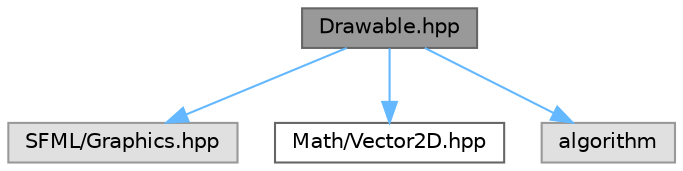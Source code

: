 digraph "Drawable.hpp"
{
 // LATEX_PDF_SIZE
  bgcolor="transparent";
  edge [fontname=Helvetica,fontsize=10,labelfontname=Helvetica,labelfontsize=10];
  node [fontname=Helvetica,fontsize=10,shape=box,height=0.2,width=0.4];
  Node1 [label="Drawable.hpp",height=0.2,width=0.4,color="gray40", fillcolor="grey60", style="filled", fontcolor="black",tooltip=" "];
  Node1 -> Node2 [color="steelblue1",style="solid"];
  Node2 [label="SFML/Graphics.hpp",height=0.2,width=0.4,color="grey60", fillcolor="#E0E0E0", style="filled",tooltip=" "];
  Node1 -> Node3 [color="steelblue1",style="solid"];
  Node3 [label="Math/Vector2D.hpp",height=0.2,width=0.4,color="grey40", fillcolor="white", style="filled",URL="$Vector2D_8hpp.html",tooltip=" "];
  Node1 -> Node4 [color="steelblue1",style="solid"];
  Node4 [label="algorithm",height=0.2,width=0.4,color="grey60", fillcolor="#E0E0E0", style="filled",tooltip=" "];
}
